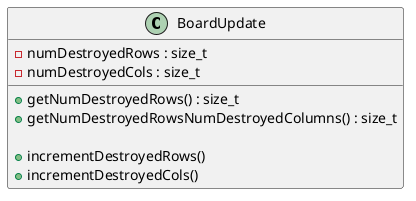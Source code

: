 @startuml (id = BoardUpdate )

class BoardUpdate {
    - numDestroyedRows : size_t
    - numDestroyedCols : size_t

    + getNumDestroyedRows() : size_t 
    + getNumDestroyedRowsNumDestroyedColumns() : size_t

    + incrementDestroyedRows() 
    + incrementDestroyedCols()
}

@enduml